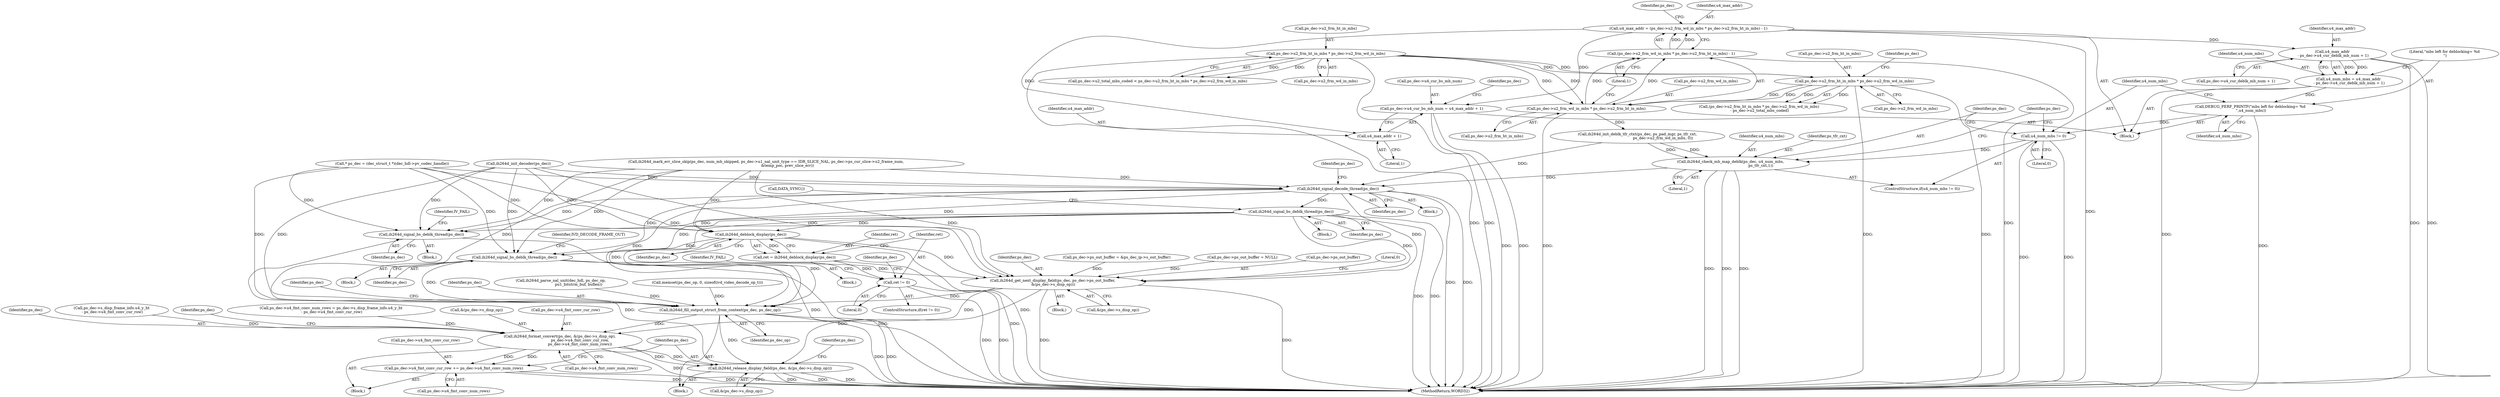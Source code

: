 digraph "0_Android_7109ce3f8f90a28ca9f0ee6e14f6ac5e414c62cf@integer" {
"1001660" [label="(Call,u4_max_addr = (ps_dec->u2_frm_wd_in_mbs * ps_dec->u2_frm_ht_in_mbs) - 1)"];
"1001662" [label="(Call,(ps_dec->u2_frm_wd_in_mbs * ps_dec->u2_frm_ht_in_mbs) - 1)"];
"1001663" [label="(Call,ps_dec->u2_frm_wd_in_mbs * ps_dec->u2_frm_ht_in_mbs)"];
"1001484" [label="(Call,ps_dec->u2_frm_ht_in_mbs * ps_dec->u2_frm_wd_in_mbs)"];
"1001499" [label="(Call,ps_dec->u2_frm_ht_in_mbs * ps_dec->u2_frm_wd_in_mbs)"];
"1001671" [label="(Call,ps_dec->u4_cur_bs_mb_num = u4_max_addr + 1)"];
"1001675" [label="(Call,u4_max_addr + 1)"];
"1001688" [label="(Call,u4_max_addr\n - ps_dec->u4_cur_deblk_mb_num + 1)"];
"1001686" [label="(Call,u4_num_mbs = u4_max_addr\n - ps_dec->u4_cur_deblk_mb_num + 1)"];
"1001695" [label="(Call,DEBUG_PERF_PRINTF(\"mbs left for deblocking= %d \n\",u4_num_mbs))"];
"1001699" [label="(Call,u4_num_mbs != 0)"];
"1001702" [label="(Call,ih264d_check_mb_map_deblk(ps_dec, u4_num_mbs,\n                                                   ps_tfr_cxt,1))"];
"1001712" [label="(Call,ih264d_signal_decode_thread(ps_dec))"];
"1001721" [label="(Call,ih264d_signal_bs_deblk_thread(ps_dec))"];
"1001820" [label="(Call,ih264d_signal_bs_deblk_thread(ps_dec))"];
"1001876" [label="(Call,ih264d_deblock_display(ps_dec))"];
"1001874" [label="(Call,ret = ih264d_deblock_display(ps_dec))"];
"1001879" [label="(Call,ret != 0)"];
"1001998" [label="(Call,ih264d_signal_bs_deblk_thread(ps_dec))"];
"1002012" [label="(Call,ih264d_get_next_display_field(ps_dec, ps_dec->ps_out_buffer,\n &(ps_dec->s_disp_op)))"];
"1002040" [label="(Call,ih264d_fill_output_struct_from_context(ps_dec, ps_dec_op))"];
"1002071" [label="(Call,ih264d_format_convert(ps_dec, &(ps_dec->s_disp_op),\n                                  ps_dec->u4_fmt_conv_cur_row,\n                                  ps_dec->u4_fmt_conv_num_rows))"];
"1002083" [label="(Call,ps_dec->u4_fmt_conv_cur_row += ps_dec->u4_fmt_conv_num_rows)"];
"1002090" [label="(Call,ih264d_release_display_field(ps_dec, &(ps_dec->s_disp_op)))"];
"1002041" [label="(Identifier,ps_dec)"];
"1002073" [label="(Call,&(ps_dec->s_disp_op))"];
"1001874" [label="(Call,ret = ih264d_deblock_display(ps_dec))"];
"1001717" [label="(Identifier,ps_dec)"];
"1001875" [label="(Identifier,ret)"];
"1001888" [label="(Identifier,ps_dec)"];
"1002012" [label="(Call,ih264d_get_next_display_field(ps_dec, ps_dec->ps_out_buffer,\n &(ps_dec->s_disp_op)))"];
"1001700" [label="(Identifier,u4_num_mbs)"];
"1002077" [label="(Call,ps_dec->u4_fmt_conv_cur_row)"];
"1001500" [label="(Call,ps_dec->u2_frm_ht_in_mbs)"];
"1002091" [label="(Identifier,ps_dec)"];
"1002017" [label="(Call,&(ps_dec->s_disp_op))"];
"1002100" [label="(Identifier,ps_dec)"];
"1001667" [label="(Call,ps_dec->u2_frm_ht_in_mbs)"];
"1001820" [label="(Call,ih264d_signal_bs_deblk_thread(ps_dec))"];
"1002090" [label="(Call,ih264d_release_display_field(ps_dec, &(ps_dec->s_disp_op)))"];
"1002057" [label="(Block,)"];
"1001675" [label="(Call,u4_max_addr + 1)"];
"1001704" [label="(Identifier,u4_num_mbs)"];
"1002011" [label="(Block,)"];
"1001720" [label="(Block,)"];
"1001876" [label="(Call,ih264d_deblock_display(ps_dec))"];
"1002000" [label="(Block,)"];
"1001484" [label="(Call,ps_dec->u2_frm_ht_in_mbs * ps_dec->u2_frm_wd_in_mbs)"];
"1001291" [label="(Call,ih264d_parse_nal_unit(dec_hdl, ps_dec_op,\n                              pu1_bitstrm_buf, buflen))"];
"1001644" [label="(Block,)"];
"1000324" [label="(Call,ps_dec->ps_out_buffer = &ps_dec_ip->s_out_buffer)"];
"1001676" [label="(Identifier,u4_max_addr)"];
"1002072" [label="(Identifier,ps_dec)"];
"1001662" [label="(Call,(ps_dec->u2_frm_wd_in_mbs * ps_dec->u2_frm_ht_in_mbs) - 1)"];
"1000311" [label="(Call,ps_dec->ps_out_buffer = NULL)"];
"1001673" [label="(Identifier,ps_dec)"];
"1001695" [label="(Call,DEBUG_PERF_PRINTF(\"mbs left for deblocking= %d \n\",u4_num_mbs))"];
"1001699" [label="(Call,u4_num_mbs != 0)"];
"1002071" [label="(Call,ih264d_format_convert(ps_dec, &(ps_dec->s_disp_op),\n                                  ps_dec->u4_fmt_conv_cur_row,\n                                  ps_dec->u4_fmt_conv_num_rows))"];
"1001660" [label="(Call,u4_max_addr = (ps_dec->u2_frm_wd_in_mbs * ps_dec->u2_frm_ht_in_mbs) - 1)"];
"1001687" [label="(Identifier,u4_num_mbs)"];
"1002014" [label="(Call,ps_dec->ps_out_buffer)"];
"1001712" [label="(Call,ih264d_signal_decode_thread(ps_dec))"];
"1001879" [label="(Call,ret != 0)"];
"1001671" [label="(Call,ps_dec->u4_cur_bs_mb_num = u4_max_addr + 1)"];
"1001997" [label="(Block,)"];
"1001498" [label="(Call,(ps_dec->u2_frm_ht_in_mbs * ps_dec->u2_frm_wd_in_mbs)\n - ps_dec->u2_total_mbs_coded)"];
"1001705" [label="(Identifier,ps_tfr_cxt)"];
"1001701" [label="(Literal,0)"];
"1001713" [label="(Identifier,ps_dec)"];
"1001661" [label="(Identifier,u4_max_addr)"];
"1001480" [label="(Call,ps_dec->u2_total_mbs_coded < ps_dec->u2_frm_ht_in_mbs * ps_dec->u2_frm_wd_in_mbs)"];
"1001821" [label="(Identifier,ps_dec)"];
"1001999" [label="(Identifier,ps_dec)"];
"1001881" [label="(Literal,0)"];
"1001697" [label="(Identifier,u4_num_mbs)"];
"1001678" [label="(Call,ih264d_init_deblk_tfr_ctxt(ps_dec, ps_pad_mgr, ps_tfr_cxt,\n                                           ps_dec->u2_frm_wd_in_mbs, 0))"];
"1002046" [label="(Identifier,ps_dec)"];
"1001880" [label="(Identifier,ret)"];
"1001688" [label="(Call,u4_max_addr\n - ps_dec->u4_cur_deblk_mb_num + 1)"];
"1001696" [label="(Literal,\"mbs left for deblocking= %d \n\")"];
"1002087" [label="(Call,ps_dec->u4_fmt_conv_num_rows)"];
"1001877" [label="(Identifier,ps_dec)"];
"1001616" [label="(Block,)"];
"1001499" [label="(Call,ps_dec->u2_frm_ht_in_mbs * ps_dec->u2_frm_wd_in_mbs)"];
"1001690" [label="(Call,ps_dec->u4_cur_deblk_mb_num + 1)"];
"1002040" [label="(Call,ih264d_fill_output_struct_from_context(ps_dec, ps_dec_op))"];
"1002042" [label="(Identifier,ps_dec_op)"];
"1001672" [label="(Call,ps_dec->u4_cur_bs_mb_num)"];
"1001819" [label="(Block,)"];
"1002080" [label="(Call,ps_dec->u4_fmt_conv_num_rows)"];
"1002092" [label="(Call,&(ps_dec->s_disp_op))"];
"1002160" [label="(MethodReturn,WORD32)"];
"1001878" [label="(ControlStructure,if(ret != 0))"];
"1001884" [label="(Identifier,IV_FAIL)"];
"1001703" [label="(Identifier,ps_dec)"];
"1000896" [label="(Call,ih264d_init_decoder(ps_dec))"];
"1001488" [label="(Call,ps_dec->u2_frm_wd_in_mbs)"];
"1001709" [label="(Identifier,ps_dec)"];
"1001998" [label="(Call,ih264d_signal_bs_deblk_thread(ps_dec))"];
"1001663" [label="(Call,ps_dec->u2_frm_wd_in_mbs * ps_dec->u2_frm_ht_in_mbs)"];
"1001721" [label="(Call,ih264d_signal_bs_deblk_thread(ps_dec))"];
"1001664" [label="(Call,ps_dec->u2_frm_wd_in_mbs)"];
"1001507" [label="(Identifier,ps_dec)"];
"1001679" [label="(Identifier,ps_dec)"];
"1001823" [label="(Identifier,IV_FAIL)"];
"1000153" [label="(Call,* ps_dec = (dec_struct_t *)(dec_hdl->pv_codec_handle))"];
"1002062" [label="(Call,ps_dec->s_disp_frame_info.u4_y_ht\n - ps_dec->u4_fmt_conv_cur_row)"];
"1001723" [label="(Call,DATA_SYNC())"];
"1002084" [label="(Call,ps_dec->u4_fmt_conv_cur_row)"];
"1002023" [label="(Literal,0)"];
"1001702" [label="(Call,ih264d_check_mb_map_deblk(ps_dec, u4_num_mbs,\n                                                   ps_tfr_cxt,1))"];
"1001722" [label="(Identifier,ps_dec)"];
"1001485" [label="(Call,ps_dec->u2_frm_ht_in_mbs)"];
"1001698" [label="(ControlStructure,if(u4_num_mbs != 0))"];
"1002058" [label="(Call,ps_dec->u4_fmt_conv_num_rows = ps_dec->s_disp_frame_info.u4_y_ht\n - ps_dec->u4_fmt_conv_cur_row)"];
"1001541" [label="(Call,ih264d_mark_err_slice_skip(ps_dec, num_mb_skipped, ps_dec->u1_nal_unit_type == IDR_SLICE_NAL, ps_dec->ps_cur_slice->u2_frame_num,\n                                    &temp_poc, prev_slice_err))"];
"1002085" [label="(Identifier,ps_dec)"];
"1002004" [label="(Identifier,IVD_DECODE_FRAME_OUT)"];
"1001686" [label="(Call,u4_num_mbs = u4_max_addr\n - ps_dec->u4_cur_deblk_mb_num + 1)"];
"1001873" [label="(Block,)"];
"1001670" [label="(Literal,1)"];
"1001503" [label="(Call,ps_dec->u2_frm_wd_in_mbs)"];
"1001677" [label="(Literal,1)"];
"1002013" [label="(Identifier,ps_dec)"];
"1000227" [label="(Call,memset(ps_dec_op, 0, sizeof(ivd_video_decode_op_t)))"];
"1001689" [label="(Identifier,u4_max_addr)"];
"1002083" [label="(Call,ps_dec->u4_fmt_conv_cur_row += ps_dec->u4_fmt_conv_num_rows)"];
"1001706" [label="(Literal,1)"];
"1001660" -> "1001644"  [label="AST: "];
"1001660" -> "1001662"  [label="CFG: "];
"1001661" -> "1001660"  [label="AST: "];
"1001662" -> "1001660"  [label="AST: "];
"1001673" -> "1001660"  [label="CFG: "];
"1001660" -> "1002160"  [label="DDG: "];
"1001662" -> "1001660"  [label="DDG: "];
"1001662" -> "1001660"  [label="DDG: "];
"1001660" -> "1001671"  [label="DDG: "];
"1001660" -> "1001675"  [label="DDG: "];
"1001660" -> "1001688"  [label="DDG: "];
"1001662" -> "1001670"  [label="CFG: "];
"1001663" -> "1001662"  [label="AST: "];
"1001670" -> "1001662"  [label="AST: "];
"1001662" -> "1002160"  [label="DDG: "];
"1001663" -> "1001662"  [label="DDG: "];
"1001663" -> "1001662"  [label="DDG: "];
"1001663" -> "1001667"  [label="CFG: "];
"1001664" -> "1001663"  [label="AST: "];
"1001667" -> "1001663"  [label="AST: "];
"1001670" -> "1001663"  [label="CFG: "];
"1001663" -> "1002160"  [label="DDG: "];
"1001484" -> "1001663"  [label="DDG: "];
"1001484" -> "1001663"  [label="DDG: "];
"1001499" -> "1001663"  [label="DDG: "];
"1001499" -> "1001663"  [label="DDG: "];
"1001663" -> "1001678"  [label="DDG: "];
"1001484" -> "1001480"  [label="AST: "];
"1001484" -> "1001488"  [label="CFG: "];
"1001485" -> "1001484"  [label="AST: "];
"1001488" -> "1001484"  [label="AST: "];
"1001480" -> "1001484"  [label="CFG: "];
"1001484" -> "1002160"  [label="DDG: "];
"1001484" -> "1002160"  [label="DDG: "];
"1001484" -> "1001480"  [label="DDG: "];
"1001484" -> "1001480"  [label="DDG: "];
"1001484" -> "1001499"  [label="DDG: "];
"1001484" -> "1001499"  [label="DDG: "];
"1001499" -> "1001498"  [label="AST: "];
"1001499" -> "1001503"  [label="CFG: "];
"1001500" -> "1001499"  [label="AST: "];
"1001503" -> "1001499"  [label="AST: "];
"1001507" -> "1001499"  [label="CFG: "];
"1001499" -> "1002160"  [label="DDG: "];
"1001499" -> "1002160"  [label="DDG: "];
"1001499" -> "1001498"  [label="DDG: "];
"1001499" -> "1001498"  [label="DDG: "];
"1001671" -> "1001644"  [label="AST: "];
"1001671" -> "1001675"  [label="CFG: "];
"1001672" -> "1001671"  [label="AST: "];
"1001675" -> "1001671"  [label="AST: "];
"1001679" -> "1001671"  [label="CFG: "];
"1001671" -> "1002160"  [label="DDG: "];
"1001671" -> "1002160"  [label="DDG: "];
"1001675" -> "1001677"  [label="CFG: "];
"1001676" -> "1001675"  [label="AST: "];
"1001677" -> "1001675"  [label="AST: "];
"1001688" -> "1001686"  [label="AST: "];
"1001688" -> "1001690"  [label="CFG: "];
"1001689" -> "1001688"  [label="AST: "];
"1001690" -> "1001688"  [label="AST: "];
"1001686" -> "1001688"  [label="CFG: "];
"1001688" -> "1002160"  [label="DDG: "];
"1001688" -> "1002160"  [label="DDG: "];
"1001688" -> "1001686"  [label="DDG: "];
"1001688" -> "1001686"  [label="DDG: "];
"1001686" -> "1001644"  [label="AST: "];
"1001687" -> "1001686"  [label="AST: "];
"1001696" -> "1001686"  [label="CFG: "];
"1001686" -> "1002160"  [label="DDG: "];
"1001686" -> "1001695"  [label="DDG: "];
"1001695" -> "1001644"  [label="AST: "];
"1001695" -> "1001697"  [label="CFG: "];
"1001696" -> "1001695"  [label="AST: "];
"1001697" -> "1001695"  [label="AST: "];
"1001700" -> "1001695"  [label="CFG: "];
"1001695" -> "1002160"  [label="DDG: "];
"1001695" -> "1001699"  [label="DDG: "];
"1001699" -> "1001698"  [label="AST: "];
"1001699" -> "1001701"  [label="CFG: "];
"1001700" -> "1001699"  [label="AST: "];
"1001701" -> "1001699"  [label="AST: "];
"1001703" -> "1001699"  [label="CFG: "];
"1001709" -> "1001699"  [label="CFG: "];
"1001699" -> "1002160"  [label="DDG: "];
"1001699" -> "1002160"  [label="DDG: "];
"1001699" -> "1001702"  [label="DDG: "];
"1001702" -> "1001698"  [label="AST: "];
"1001702" -> "1001706"  [label="CFG: "];
"1001703" -> "1001702"  [label="AST: "];
"1001704" -> "1001702"  [label="AST: "];
"1001705" -> "1001702"  [label="AST: "];
"1001706" -> "1001702"  [label="AST: "];
"1001709" -> "1001702"  [label="CFG: "];
"1001702" -> "1002160"  [label="DDG: "];
"1001702" -> "1002160"  [label="DDG: "];
"1001702" -> "1002160"  [label="DDG: "];
"1001678" -> "1001702"  [label="DDG: "];
"1001678" -> "1001702"  [label="DDG: "];
"1001702" -> "1001712"  [label="DDG: "];
"1001712" -> "1001616"  [label="AST: "];
"1001712" -> "1001713"  [label="CFG: "];
"1001713" -> "1001712"  [label="AST: "];
"1001717" -> "1001712"  [label="CFG: "];
"1001712" -> "1002160"  [label="DDG: "];
"1001712" -> "1002160"  [label="DDG: "];
"1000896" -> "1001712"  [label="DDG: "];
"1001678" -> "1001712"  [label="DDG: "];
"1001541" -> "1001712"  [label="DDG: "];
"1000153" -> "1001712"  [label="DDG: "];
"1001712" -> "1001721"  [label="DDG: "];
"1001712" -> "1001820"  [label="DDG: "];
"1001712" -> "1001876"  [label="DDG: "];
"1001712" -> "1001998"  [label="DDG: "];
"1001712" -> "1002012"  [label="DDG: "];
"1001712" -> "1002040"  [label="DDG: "];
"1001721" -> "1001720"  [label="AST: "];
"1001721" -> "1001722"  [label="CFG: "];
"1001722" -> "1001721"  [label="AST: "];
"1001723" -> "1001721"  [label="CFG: "];
"1001721" -> "1002160"  [label="DDG: "];
"1001721" -> "1002160"  [label="DDG: "];
"1001721" -> "1001820"  [label="DDG: "];
"1001721" -> "1001876"  [label="DDG: "];
"1001721" -> "1001998"  [label="DDG: "];
"1001721" -> "1002012"  [label="DDG: "];
"1001721" -> "1002040"  [label="DDG: "];
"1001820" -> "1001819"  [label="AST: "];
"1001820" -> "1001821"  [label="CFG: "];
"1001821" -> "1001820"  [label="AST: "];
"1001823" -> "1001820"  [label="CFG: "];
"1001820" -> "1002160"  [label="DDG: "];
"1001820" -> "1002160"  [label="DDG: "];
"1000896" -> "1001820"  [label="DDG: "];
"1001541" -> "1001820"  [label="DDG: "];
"1000153" -> "1001820"  [label="DDG: "];
"1001876" -> "1001874"  [label="AST: "];
"1001876" -> "1001877"  [label="CFG: "];
"1001877" -> "1001876"  [label="AST: "];
"1001874" -> "1001876"  [label="CFG: "];
"1001876" -> "1002160"  [label="DDG: "];
"1001876" -> "1001874"  [label="DDG: "];
"1000896" -> "1001876"  [label="DDG: "];
"1001541" -> "1001876"  [label="DDG: "];
"1000153" -> "1001876"  [label="DDG: "];
"1001876" -> "1001998"  [label="DDG: "];
"1001876" -> "1002012"  [label="DDG: "];
"1001876" -> "1002040"  [label="DDG: "];
"1001874" -> "1001873"  [label="AST: "];
"1001875" -> "1001874"  [label="AST: "];
"1001880" -> "1001874"  [label="CFG: "];
"1001874" -> "1002160"  [label="DDG: "];
"1001874" -> "1001879"  [label="DDG: "];
"1001879" -> "1001878"  [label="AST: "];
"1001879" -> "1001881"  [label="CFG: "];
"1001880" -> "1001879"  [label="AST: "];
"1001881" -> "1001879"  [label="AST: "];
"1001884" -> "1001879"  [label="CFG: "];
"1001888" -> "1001879"  [label="CFG: "];
"1001879" -> "1002160"  [label="DDG: "];
"1001879" -> "1002160"  [label="DDG: "];
"1001998" -> "1001997"  [label="AST: "];
"1001998" -> "1001999"  [label="CFG: "];
"1001999" -> "1001998"  [label="AST: "];
"1002004" -> "1001998"  [label="CFG: "];
"1001998" -> "1002160"  [label="DDG: "];
"1000896" -> "1001998"  [label="DDG: "];
"1001541" -> "1001998"  [label="DDG: "];
"1000153" -> "1001998"  [label="DDG: "];
"1001998" -> "1002012"  [label="DDG: "];
"1001998" -> "1002040"  [label="DDG: "];
"1002012" -> "1002011"  [label="AST: "];
"1002012" -> "1002017"  [label="CFG: "];
"1002013" -> "1002012"  [label="AST: "];
"1002014" -> "1002012"  [label="AST: "];
"1002017" -> "1002012"  [label="AST: "];
"1002023" -> "1002012"  [label="CFG: "];
"1002012" -> "1002160"  [label="DDG: "];
"1002012" -> "1002160"  [label="DDG: "];
"1000896" -> "1002012"  [label="DDG: "];
"1001541" -> "1002012"  [label="DDG: "];
"1000153" -> "1002012"  [label="DDG: "];
"1000311" -> "1002012"  [label="DDG: "];
"1000324" -> "1002012"  [label="DDG: "];
"1002012" -> "1002040"  [label="DDG: "];
"1002012" -> "1002071"  [label="DDG: "];
"1002012" -> "1002090"  [label="DDG: "];
"1002040" -> "1002000"  [label="AST: "];
"1002040" -> "1002042"  [label="CFG: "];
"1002041" -> "1002040"  [label="AST: "];
"1002042" -> "1002040"  [label="AST: "];
"1002046" -> "1002040"  [label="CFG: "];
"1002040" -> "1002160"  [label="DDG: "];
"1002040" -> "1002160"  [label="DDG: "];
"1000896" -> "1002040"  [label="DDG: "];
"1001541" -> "1002040"  [label="DDG: "];
"1000153" -> "1002040"  [label="DDG: "];
"1001291" -> "1002040"  [label="DDG: "];
"1000227" -> "1002040"  [label="DDG: "];
"1002040" -> "1002071"  [label="DDG: "];
"1002040" -> "1002090"  [label="DDG: "];
"1002071" -> "1002057"  [label="AST: "];
"1002071" -> "1002080"  [label="CFG: "];
"1002072" -> "1002071"  [label="AST: "];
"1002073" -> "1002071"  [label="AST: "];
"1002077" -> "1002071"  [label="AST: "];
"1002080" -> "1002071"  [label="AST: "];
"1002085" -> "1002071"  [label="CFG: "];
"1002071" -> "1002160"  [label="DDG: "];
"1002062" -> "1002071"  [label="DDG: "];
"1002058" -> "1002071"  [label="DDG: "];
"1002071" -> "1002083"  [label="DDG: "];
"1002071" -> "1002083"  [label="DDG: "];
"1002071" -> "1002090"  [label="DDG: "];
"1002071" -> "1002090"  [label="DDG: "];
"1002083" -> "1002057"  [label="AST: "];
"1002083" -> "1002087"  [label="CFG: "];
"1002084" -> "1002083"  [label="AST: "];
"1002087" -> "1002083"  [label="AST: "];
"1002091" -> "1002083"  [label="CFG: "];
"1002083" -> "1002160"  [label="DDG: "];
"1002083" -> "1002160"  [label="DDG: "];
"1002090" -> "1002000"  [label="AST: "];
"1002090" -> "1002092"  [label="CFG: "];
"1002091" -> "1002090"  [label="AST: "];
"1002092" -> "1002090"  [label="AST: "];
"1002100" -> "1002090"  [label="CFG: "];
"1002090" -> "1002160"  [label="DDG: "];
"1002090" -> "1002160"  [label="DDG: "];
"1002090" -> "1002160"  [label="DDG: "];
}
